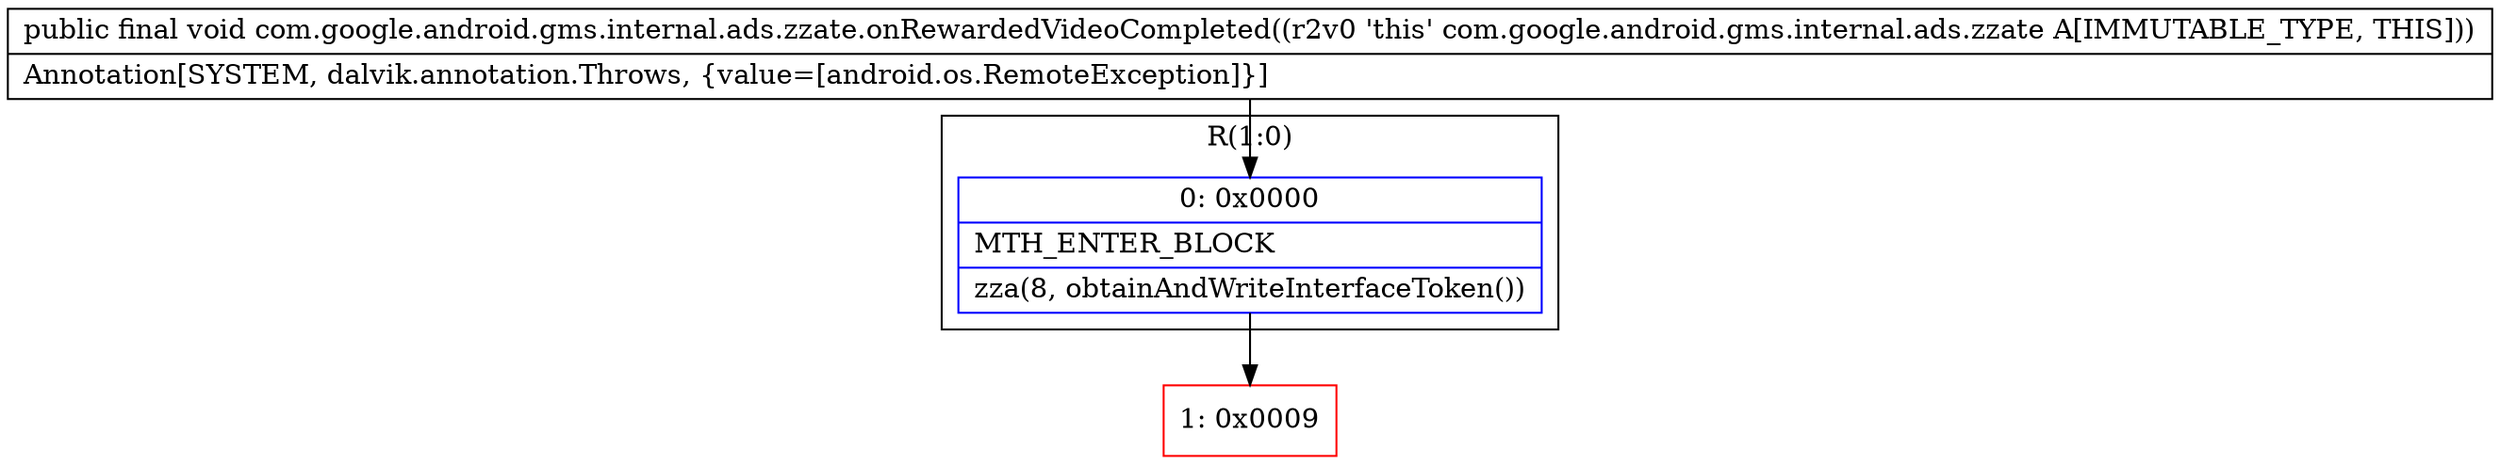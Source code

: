 digraph "CFG forcom.google.android.gms.internal.ads.zzate.onRewardedVideoCompleted()V" {
subgraph cluster_Region_1980261979 {
label = "R(1:0)";
node [shape=record,color=blue];
Node_0 [shape=record,label="{0\:\ 0x0000|MTH_ENTER_BLOCK\l|zza(8, obtainAndWriteInterfaceToken())\l}"];
}
Node_1 [shape=record,color=red,label="{1\:\ 0x0009}"];
MethodNode[shape=record,label="{public final void com.google.android.gms.internal.ads.zzate.onRewardedVideoCompleted((r2v0 'this' com.google.android.gms.internal.ads.zzate A[IMMUTABLE_TYPE, THIS]))  | Annotation[SYSTEM, dalvik.annotation.Throws, \{value=[android.os.RemoteException]\}]\l}"];
MethodNode -> Node_0;
Node_0 -> Node_1;
}


